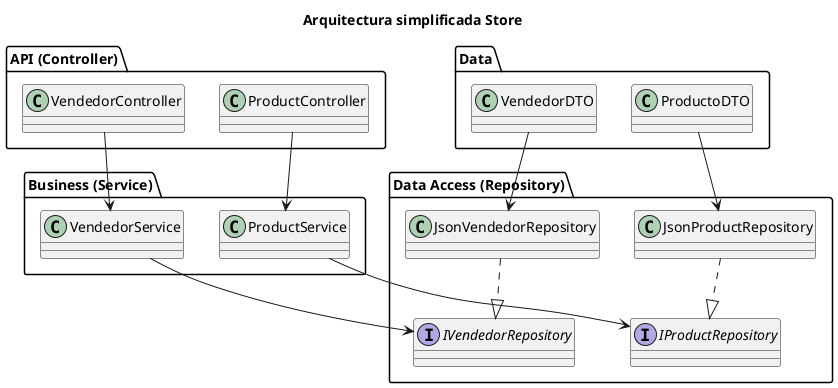 @startuml
title Arquitectura simplificada Store

package "API (Controller)" {
  class ProductController
  class VendedorController
}

package "Business (Service)" {
  class ProductService
  class VendedorService
}

package "Data Access (Repository)" {
  interface IProductRepository
  interface IVendedorRepository
  class JsonProductRepository
  class JsonVendedorRepository
}

package "Data" {
  class ProductoDTO
  class VendedorDTO
}

ProductController --> ProductService
VendedorController --> VendedorService

ProductService --> IProductRepository
VendedorService --> IVendedorRepository

JsonProductRepository ..|> IProductRepository
JsonVendedorRepository ..|> IVendedorRepository

ProductoDTO --> JsonProductRepository
VendedorDTO --> JsonVendedorRepository

@enduml
